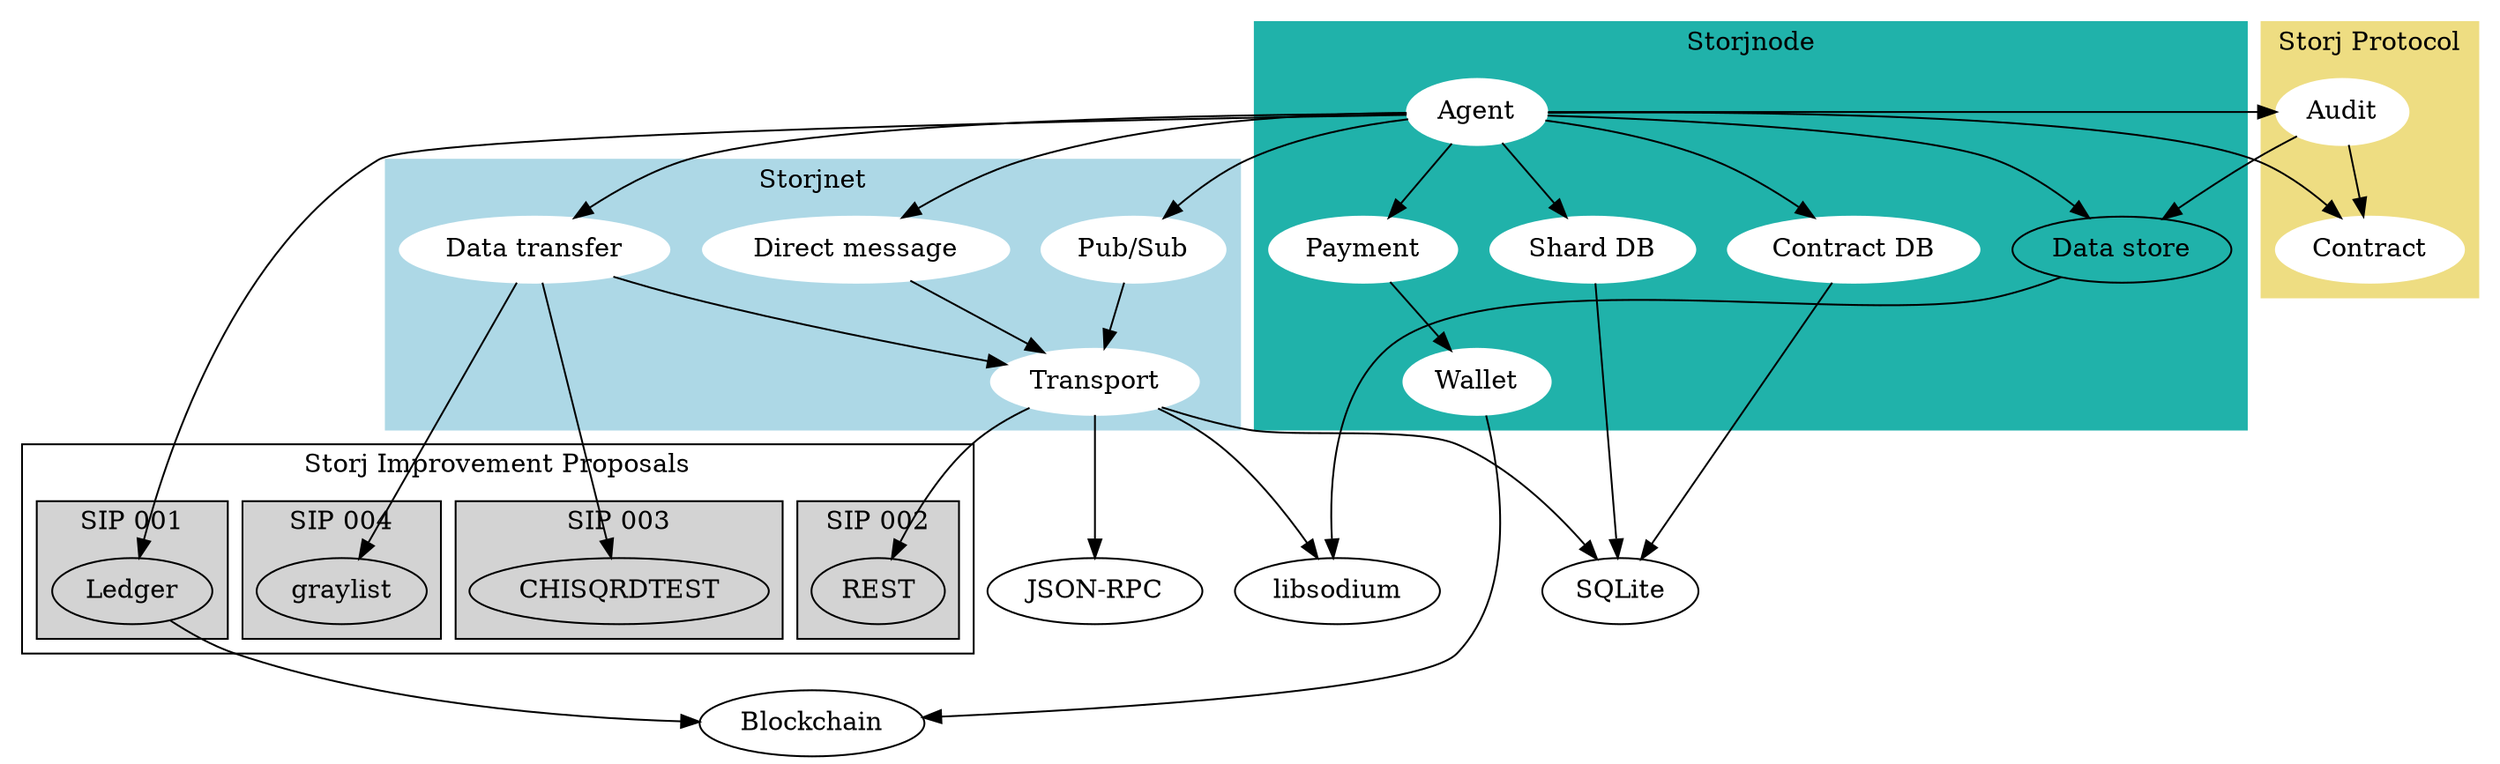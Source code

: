 // syntax guide: http://www.graphviz.org/pdf/dotguide.pdf
// compile: `dot -Tpdf dependencies.dot -o dependencies.pdf`


digraph G {

    // STORJNET
    subgraph cluster_1 {
        label = "Storjnet";
        node [style=filled,color=white];
        style=filled;
        color=lightblue;

        "Pub/Sub"; // enable publishing and subscribing to events
        "Data transfer"; // full duplex data transfer
        "Direct message"; // to shortcut the pubsub after peer found
        "Transport"; // rpc calls and data transfer between clients
    };
    "Pub/Sub" -> "Transport";
    "Direct message" -> "Transport";
    "Data transfer" -> "Transport";
    "Transport" -> "libsodium"; // end-to-end encryption
    "Transport" -> "JSON-RPC";
    "Transport" -> "REST";
    "Transport" -> "SQLite"; // bandwidth limits
    "Data transfer" -> CHISQRDTEST;
    "Data transfer" -> graylist;

    // STORJ PROTOCOL
    subgraph cluster_2 {
        label = "Storj Protocol";
        node [style=filled,color=white];
        style=filled;
        color=lightgoldenrod;

        "Contract"; // terms of a storage contract between peers
        "Audit"; // track state of a contract over time
    };
    "Audit" -> "Contract"; // when/how to perform the audit
    "Audit" -> "Data store"; // perform audit challange

    // STORJNODE
    subgraph cluster_3 {
        label = "Storjnode";
        node [style=filled,color=white];
        style=filled;
        color=lightseagreen;

        "Agent"; // for sending/receiving of funds for services used 
        "Data store"; // store data on drives
        "Payment";
        "Wallet"; // one wallet for each payment currency
        "Shard DB"; // Store mapping of files + keys to shards
        "Contract DB"; // Store contracts
    };
    "Agent" -> "Shard DB";
    "Agent" -> "Contract DB";
    "Shard DB" -> "SQLite";
    "Contract DB" -> "SQLite";
    "Data store" -> "libsodium"; // data is encrypted before stored
    "Payment" -> "Wallet";
    "Wallet" -> "Blockchain";
    "Agent" -> "Direct message";
    "Agent" -> "Audit"; // perform audits
    "Agent" -> "Contract"; // verify agreed to use/provide a service
    "Agent" -> "Ledger"; // verify service was used/provided
    "Agent" -> "Payment"; // transfer funds
    "Agent" -> "Pub/Sub"; // ask/bid on contracts
    "Agent" -> "Data store"; // store data according to contract
    "Agent" -> "Data transfer"; // pull data from other agent

    subgraph cluster_8 {
        label = "Storj Improvement Proposals";

        // SIP 001
        subgraph cluster_4 {
            label = "SIP 001";
            node [style=filled,color=white];
            style=filled;

            "Ledger"; // read/write historic events
        }

        // SIP 002
        subgraph cluster_5 {
            label = "SIP 002";
            node [style=filled,color=white];
            style=filled;

            "REST"; // put/get shards
        }

        // SIP 003
        subgraph cluster_6 {
            label = "SIP 003";
            node [style=filled,color=white];
            style=filled;

            CHISQRDTEST;
        }

        // SIP 004
        subgraph cluster_7 {
            label = "SIP 004";
            node [style=filled,color=white];
            style=filled;

            graylist;
        }

    }
    "Ledger" -> "Blockchain";

    // EXTERNAL
    "libsodium"; // for encryption/signing
    "SQLite";
    "Blockchain";
    "JSON-RPC";

}
